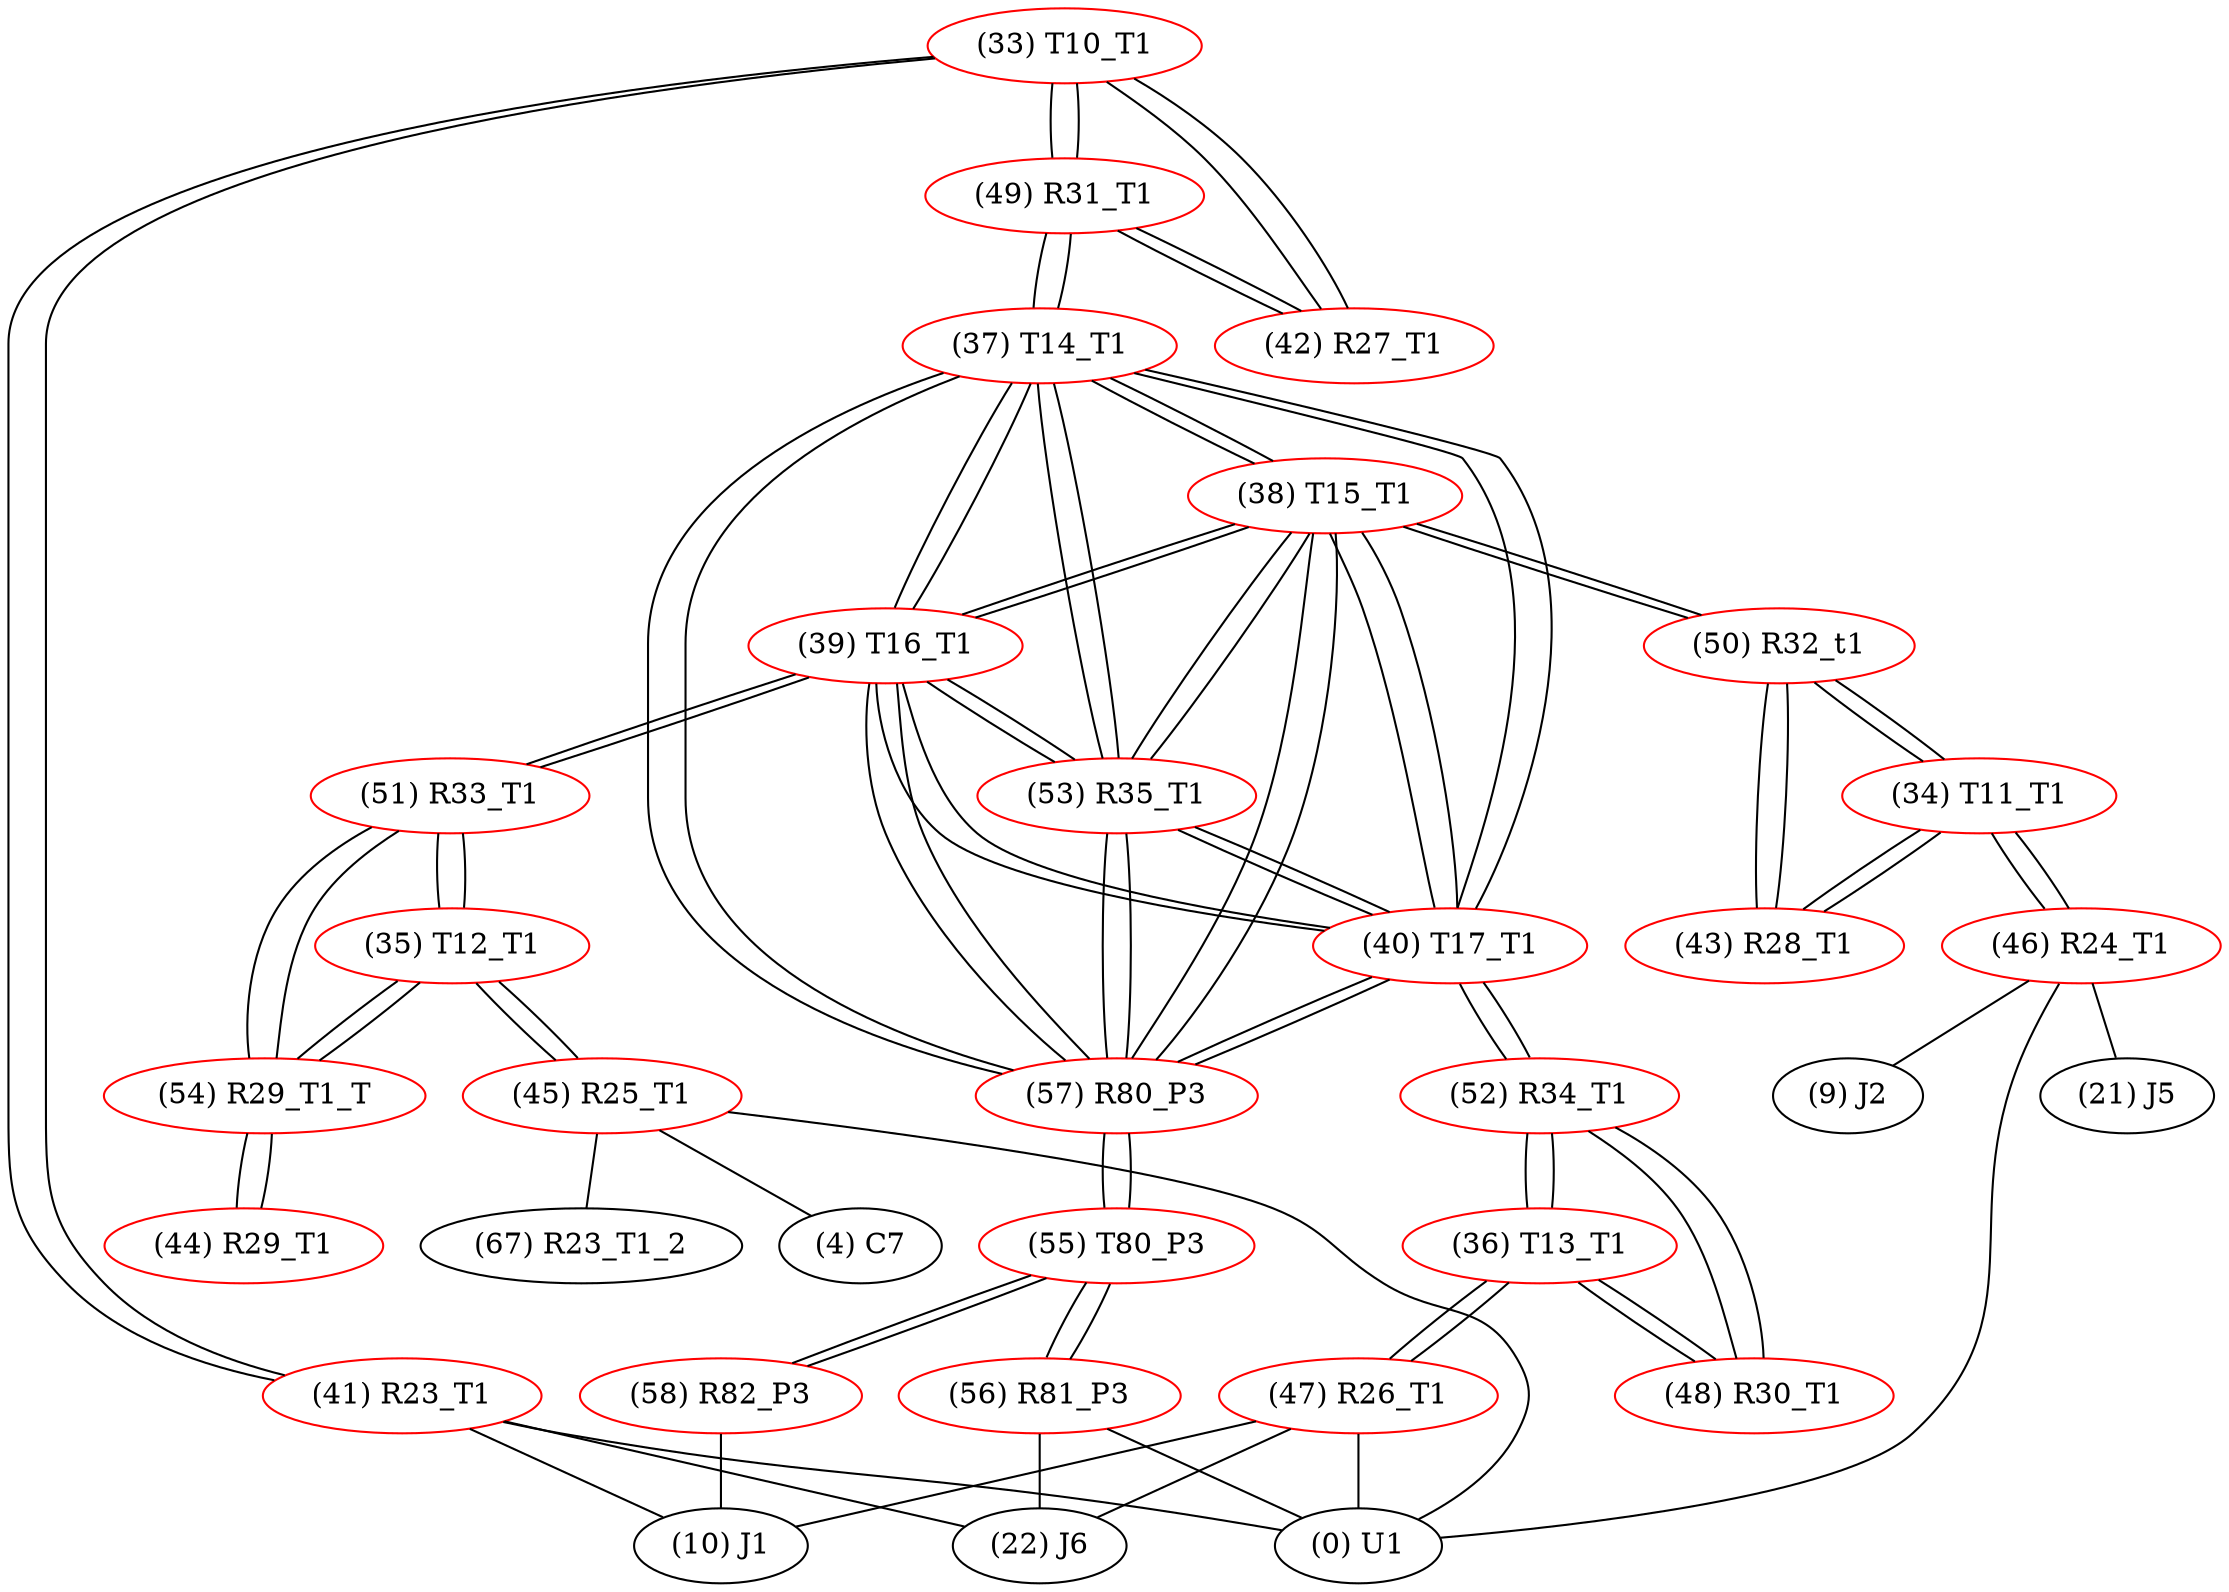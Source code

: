 graph {
	33 [label="(33) T10_T1" color=red]
	41 [label="(41) R23_T1"]
	49 [label="(49) R31_T1"]
	42 [label="(42) R27_T1"]
	34 [label="(34) T11_T1" color=red]
	46 [label="(46) R24_T1"]
	43 [label="(43) R28_T1"]
	50 [label="(50) R32_t1"]
	35 [label="(35) T12_T1" color=red]
	51 [label="(51) R33_T1"]
	54 [label="(54) R29_T1_T"]
	45 [label="(45) R25_T1"]
	36 [label="(36) T13_T1" color=red]
	48 [label="(48) R30_T1"]
	52 [label="(52) R34_T1"]
	47 [label="(47) R26_T1"]
	37 [label="(37) T14_T1" color=red]
	49 [label="(49) R31_T1"]
	57 [label="(57) R80_P3"]
	40 [label="(40) T17_T1"]
	53 [label="(53) R35_T1"]
	39 [label="(39) T16_T1"]
	38 [label="(38) T15_T1"]
	38 [label="(38) T15_T1" color=red]
	50 [label="(50) R32_t1"]
	57 [label="(57) R80_P3"]
	40 [label="(40) T17_T1"]
	53 [label="(53) R35_T1"]
	39 [label="(39) T16_T1"]
	37 [label="(37) T14_T1"]
	39 [label="(39) T16_T1" color=red]
	51 [label="(51) R33_T1"]
	57 [label="(57) R80_P3"]
	40 [label="(40) T17_T1"]
	53 [label="(53) R35_T1"]
	38 [label="(38) T15_T1"]
	37 [label="(37) T14_T1"]
	40 [label="(40) T17_T1" color=red]
	52 [label="(52) R34_T1"]
	57 [label="(57) R80_P3"]
	53 [label="(53) R35_T1"]
	39 [label="(39) T16_T1"]
	38 [label="(38) T15_T1"]
	37 [label="(37) T14_T1"]
	41 [label="(41) R23_T1" color=red]
	22 [label="(22) J6"]
	10 [label="(10) J1"]
	0 [label="(0) U1"]
	33 [label="(33) T10_T1"]
	42 [label="(42) R27_T1" color=red]
	33 [label="(33) T10_T1"]
	49 [label="(49) R31_T1"]
	43 [label="(43) R28_T1" color=red]
	34 [label="(34) T11_T1"]
	50 [label="(50) R32_t1"]
	44 [label="(44) R29_T1" color=red]
	54 [label="(54) R29_T1_T"]
	45 [label="(45) R25_T1" color=red]
	4 [label="(4) C7"]
	0 [label="(0) U1"]
	67 [label="(67) R23_T1_2"]
	35 [label="(35) T12_T1"]
	46 [label="(46) R24_T1" color=red]
	0 [label="(0) U1"]
	21 [label="(21) J5"]
	9 [label="(9) J2"]
	34 [label="(34) T11_T1"]
	47 [label="(47) R26_T1" color=red]
	0 [label="(0) U1"]
	22 [label="(22) J6"]
	10 [label="(10) J1"]
	36 [label="(36) T13_T1"]
	48 [label="(48) R30_T1" color=red]
	52 [label="(52) R34_T1"]
	36 [label="(36) T13_T1"]
	49 [label="(49) R31_T1" color=red]
	33 [label="(33) T10_T1"]
	42 [label="(42) R27_T1"]
	37 [label="(37) T14_T1"]
	50 [label="(50) R32_t1" color=red]
	38 [label="(38) T15_T1"]
	34 [label="(34) T11_T1"]
	43 [label="(43) R28_T1"]
	51 [label="(51) R33_T1" color=red]
	39 [label="(39) T16_T1"]
	54 [label="(54) R29_T1_T"]
	35 [label="(35) T12_T1"]
	52 [label="(52) R34_T1" color=red]
	40 [label="(40) T17_T1"]
	48 [label="(48) R30_T1"]
	36 [label="(36) T13_T1"]
	53 [label="(53) R35_T1" color=red]
	57 [label="(57) R80_P3"]
	40 [label="(40) T17_T1"]
	39 [label="(39) T16_T1"]
	38 [label="(38) T15_T1"]
	37 [label="(37) T14_T1"]
	54 [label="(54) R29_T1_T" color=red]
	51 [label="(51) R33_T1"]
	35 [label="(35) T12_T1"]
	44 [label="(44) R29_T1"]
	55 [label="(55) T80_P3" color=red]
	56 [label="(56) R81_P3"]
	58 [label="(58) R82_P3"]
	57 [label="(57) R80_P3"]
	56 [label="(56) R81_P3" color=red]
	0 [label="(0) U1"]
	22 [label="(22) J6"]
	55 [label="(55) T80_P3"]
	57 [label="(57) R80_P3" color=red]
	40 [label="(40) T17_T1"]
	53 [label="(53) R35_T1"]
	39 [label="(39) T16_T1"]
	38 [label="(38) T15_T1"]
	37 [label="(37) T14_T1"]
	55 [label="(55) T80_P3"]
	58 [label="(58) R82_P3" color=red]
	10 [label="(10) J1"]
	55 [label="(55) T80_P3"]
	33 -- 41
	33 -- 49
	33 -- 42
	34 -- 46
	34 -- 43
	34 -- 50
	35 -- 51
	35 -- 54
	35 -- 45
	36 -- 48
	36 -- 52
	36 -- 47
	37 -- 49
	37 -- 57
	37 -- 40
	37 -- 53
	37 -- 39
	37 -- 38
	38 -- 50
	38 -- 57
	38 -- 40
	38 -- 53
	38 -- 39
	38 -- 37
	39 -- 51
	39 -- 57
	39 -- 40
	39 -- 53
	39 -- 38
	39 -- 37
	40 -- 52
	40 -- 57
	40 -- 53
	40 -- 39
	40 -- 38
	40 -- 37
	41 -- 22
	41 -- 10
	41 -- 0
	41 -- 33
	42 -- 33
	42 -- 49
	43 -- 34
	43 -- 50
	44 -- 54
	45 -- 4
	45 -- 0
	45 -- 67
	45 -- 35
	46 -- 0
	46 -- 21
	46 -- 9
	46 -- 34
	47 -- 0
	47 -- 22
	47 -- 10
	47 -- 36
	48 -- 52
	48 -- 36
	49 -- 33
	49 -- 42
	49 -- 37
	50 -- 38
	50 -- 34
	50 -- 43
	51 -- 39
	51 -- 54
	51 -- 35
	52 -- 40
	52 -- 48
	52 -- 36
	53 -- 57
	53 -- 40
	53 -- 39
	53 -- 38
	53 -- 37
	54 -- 51
	54 -- 35
	54 -- 44
	55 -- 56
	55 -- 58
	55 -- 57
	56 -- 0
	56 -- 22
	56 -- 55
	57 -- 40
	57 -- 53
	57 -- 39
	57 -- 38
	57 -- 37
	57 -- 55
	58 -- 10
	58 -- 55
}